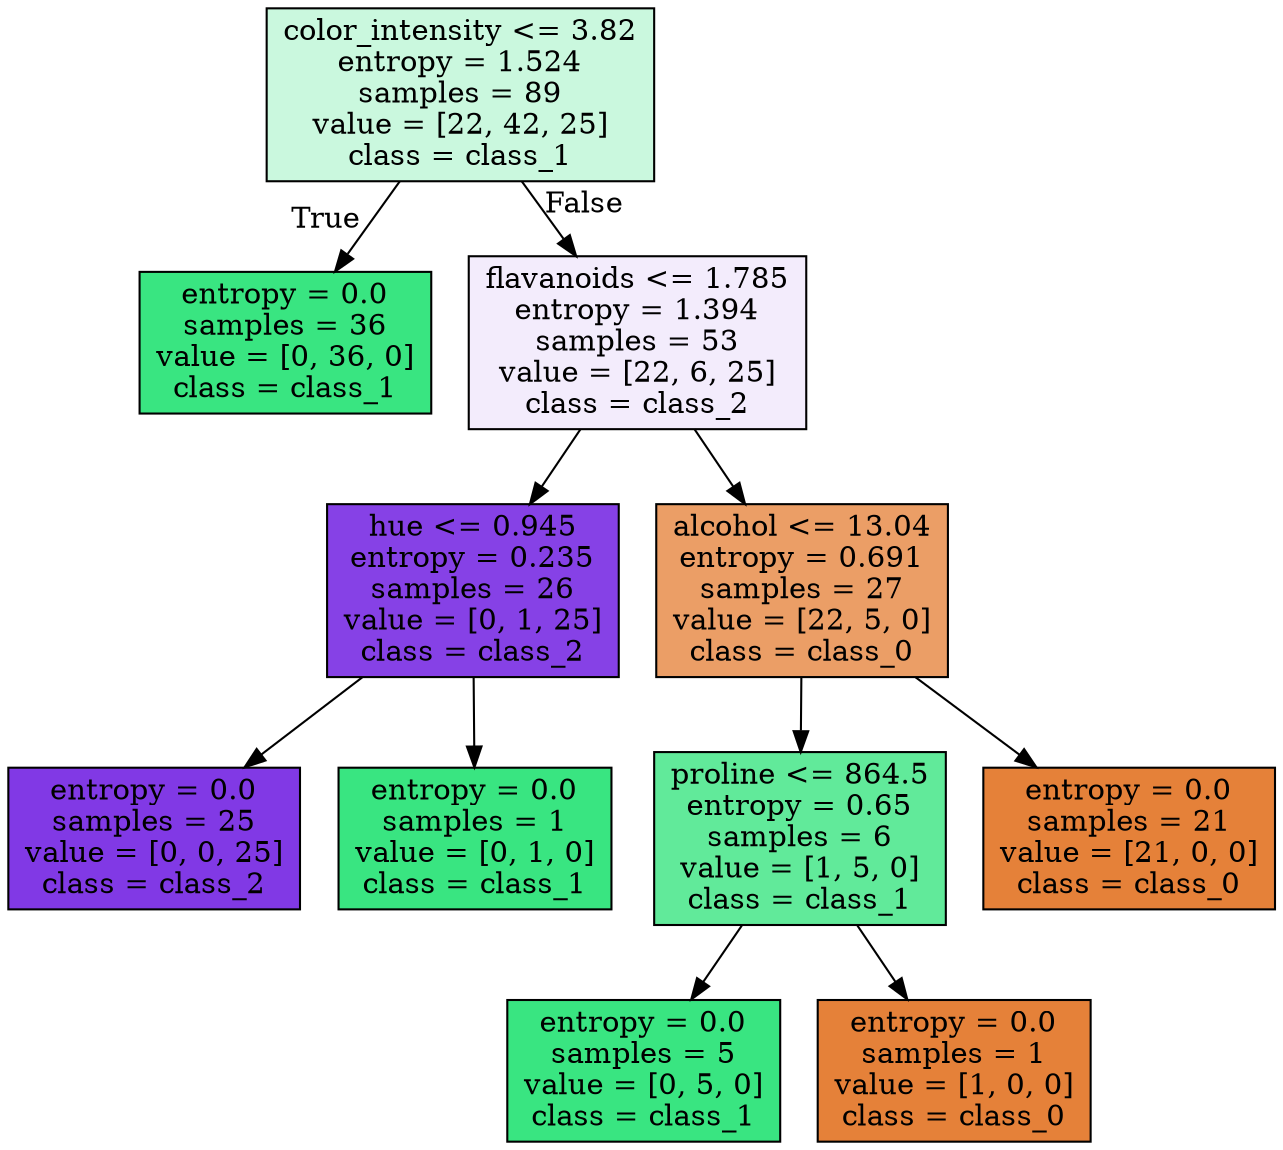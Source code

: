 digraph Tree {
node [shape=box, style="filled", color="black"] ;
0 [label="color_intensity <= 3.82\nentropy = 1.524\nsamples = 89\nvalue = [22, 42, 25]\nclass = class_1", fillcolor="#caf8de"] ;
1 [label="entropy = 0.0\nsamples = 36\nvalue = [0, 36, 0]\nclass = class_1", fillcolor="#39e581"] ;
0 -> 1 [labeldistance=2.5, labelangle=45, headlabel="True"] ;
2 [label="flavanoids <= 1.785\nentropy = 1.394\nsamples = 53\nvalue = [22, 6, 25]\nclass = class_2", fillcolor="#f3ecfc"] ;
0 -> 2 [labeldistance=2.5, labelangle=-45, headlabel="False"] ;
3 [label="hue <= 0.945\nentropy = 0.235\nsamples = 26\nvalue = [0, 1, 25]\nclass = class_2", fillcolor="#8641e6"] ;
2 -> 3 ;
7 [label="entropy = 0.0\nsamples = 25\nvalue = [0, 0, 25]\nclass = class_2", fillcolor="#8139e5"] ;
3 -> 7 ;
8 [label="entropy = 0.0\nsamples = 1\nvalue = [0, 1, 0]\nclass = class_1", fillcolor="#39e581"] ;
3 -> 8 ;
4 [label="alcohol <= 13.04\nentropy = 0.691\nsamples = 27\nvalue = [22, 5, 0]\nclass = class_0", fillcolor="#eb9e66"] ;
2 -> 4 ;
5 [label="proline <= 864.5\nentropy = 0.65\nsamples = 6\nvalue = [1, 5, 0]\nclass = class_1", fillcolor="#61ea9a"] ;
4 -> 5 ;
9 [label="entropy = 0.0\nsamples = 5\nvalue = [0, 5, 0]\nclass = class_1", fillcolor="#39e581"] ;
5 -> 9 ;
10 [label="entropy = 0.0\nsamples = 1\nvalue = [1, 0, 0]\nclass = class_0", fillcolor="#e58139"] ;
5 -> 10 ;
6 [label="entropy = 0.0\nsamples = 21\nvalue = [21, 0, 0]\nclass = class_0", fillcolor="#e58139"] ;
4 -> 6 ;
}